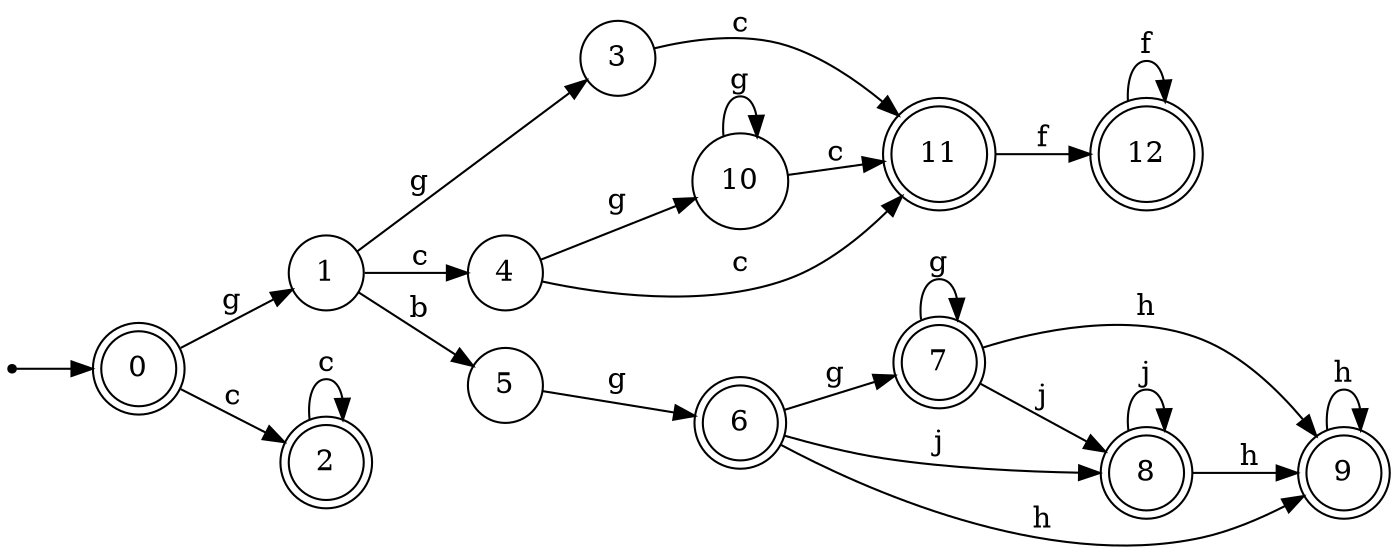 digraph finite_state_machine {
rankdir=LR;
size="20,20";
node [shape = point]; "dummy0"
node [shape = doublecircle]; "0";"dummy0" -> "0";
node [shape = circle]; "1";
node [shape = doublecircle]; "2";node [shape = circle]; "3";
node [shape = circle]; "4";
node [shape = circle]; "5";
node [shape = doublecircle]; "6";node [shape = doublecircle]; "7";node [shape = doublecircle]; "8";node [shape = doublecircle]; "9";node [shape = circle]; "10";
node [shape = doublecircle]; "11";node [shape = doublecircle]; "12";"0" -> "1" [label = "g"];
 "0" -> "2" [label = "c"];
 "2" -> "2" [label = "c"];
 "1" -> "3" [label = "g"];
 "1" -> "4" [label = "c"];
 "1" -> "5" [label = "b"];
 "5" -> "6" [label = "g"];
 "6" -> "7" [label = "g"];
 "6" -> "8" [label = "j"];
 "6" -> "9" [label = "h"];
 "9" -> "9" [label = "h"];
 "8" -> "8" [label = "j"];
 "8" -> "9" [label = "h"];
 "7" -> "7" [label = "g"];
 "7" -> "8" [label = "j"];
 "7" -> "9" [label = "h"];
 "4" -> "10" [label = "g"];
 "4" -> "11" [label = "c"];
 "11" -> "12" [label = "f"];
 "12" -> "12" [label = "f"];
 "10" -> "10" [label = "g"];
 "10" -> "11" [label = "c"];
 "3" -> "11" [label = "c"];
 }
